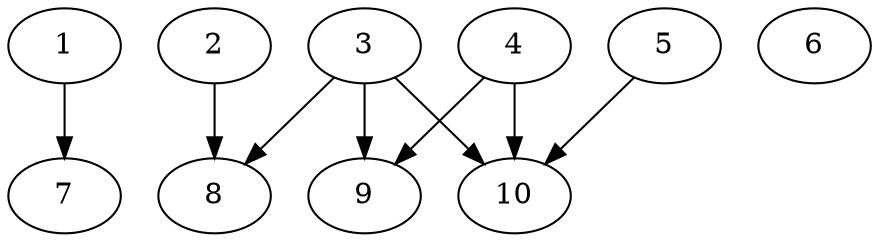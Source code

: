 // DAG automatically generated by daggen at Thu Oct  3 13:58:05 2019
// ./daggen --dot -n 10 --ccr 0.5 --fat 0.9 --regular 0.7 --density 0.6 --mindata 5242880 --maxdata 52428800 
digraph G {
  1 [size="61458432", alpha="0.02", expect_size="30729216"] 
  1 -> 7 [size ="30729216"]
  2 [size="22919168", alpha="0.00", expect_size="11459584"] 
  2 -> 8 [size ="11459584"]
  3 [size="14534656", alpha="0.03", expect_size="7267328"] 
  3 -> 8 [size ="7267328"]
  3 -> 9 [size ="7267328"]
  3 -> 10 [size ="7267328"]
  4 [size="54325248", alpha="0.10", expect_size="27162624"] 
  4 -> 9 [size ="27162624"]
  4 -> 10 [size ="27162624"]
  5 [size="72777728", alpha="0.16", expect_size="36388864"] 
  5 -> 10 [size ="36388864"]
  6 [size="100364288", alpha="0.01", expect_size="50182144"] 
  7 [size="29138944", alpha="0.18", expect_size="14569472"] 
  8 [size="32108544", alpha="0.10", expect_size="16054272"] 
  9 [size="46528512", alpha="0.14", expect_size="23264256"] 
  10 [size="77436928", alpha="0.03", expect_size="38718464"] 
}
